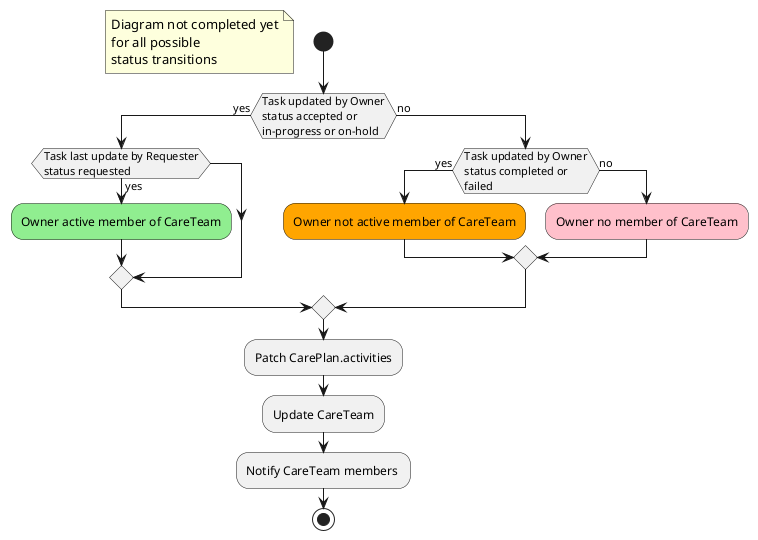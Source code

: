 @startuml careplan-careteam-management-overview
'https://plantuml.com/activity-diagram-beta
start
floating note left: Diagram not completed yet\nfor all possible\nstatus transitions
if (Task updated by Owner\nstatus accepted or\nin-progress or on-hold) then (yes)
if (Task last update by Requester\nstatus requested) then (yes)
  #LightGreen:Owner active member of CareTeam;
endif
else (no)
if (Task updated by Owner\nstatus completed or\nfailed) then (yes)
  #orange:Owner not active member of CareTeam;
  else (no)
    #Pink:Owner no member of CareTeam;
endif

endif
:Patch CarePlan.activities;
:Update CareTeam;
:Notify CareTeam members ;
stop
@enduml
